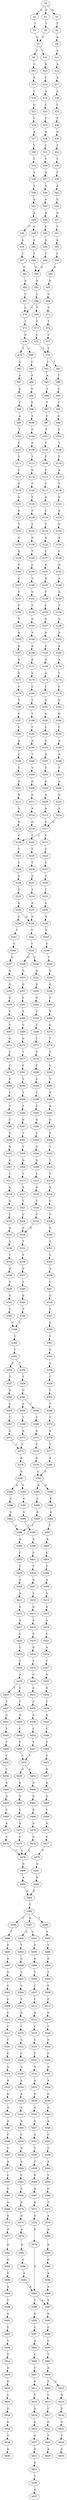 strict digraph  {
	S0 -> S1 [ label = G ];
	S0 -> S2 [ label = G ];
	S0 -> S3 [ label = G ];
	S1 -> S4 [ label = T ];
	S2 -> S5 [ label = T ];
	S3 -> S6 [ label = T ];
	S4 -> S7 [ label = C ];
	S5 -> S7 [ label = C ];
	S6 -> S8 [ label = A ];
	S7 -> S9 [ label = C ];
	S7 -> S10 [ label = T ];
	S8 -> S11 [ label = A ];
	S9 -> S12 [ label = C ];
	S10 -> S13 [ label = A ];
	S11 -> S14 [ label = A ];
	S12 -> S15 [ label = T ];
	S13 -> S16 [ label = T ];
	S14 -> S17 [ label = A ];
	S15 -> S18 [ label = C ];
	S16 -> S19 [ label = A ];
	S17 -> S20 [ label = A ];
	S18 -> S21 [ label = C ];
	S19 -> S22 [ label = C ];
	S20 -> S23 [ label = C ];
	S21 -> S24 [ label = C ];
	S22 -> S25 [ label = C ];
	S23 -> S26 [ label = T ];
	S24 -> S27 [ label = A ];
	S25 -> S28 [ label = A ];
	S26 -> S29 [ label = A ];
	S27 -> S30 [ label = T ];
	S28 -> S31 [ label = C ];
	S29 -> S32 [ label = T ];
	S30 -> S33 [ label = T ];
	S31 -> S34 [ label = T ];
	S32 -> S35 [ label = T ];
	S33 -> S36 [ label = G ];
	S34 -> S37 [ label = G ];
	S35 -> S38 [ label = T ];
	S36 -> S39 [ label = T ];
	S37 -> S40 [ label = C ];
	S38 -> S41 [ label = A ];
	S39 -> S42 [ label = A ];
	S40 -> S43 [ label = A ];
	S41 -> S44 [ label = G ];
	S42 -> S45 [ label = A ];
	S43 -> S46 [ label = A ];
	S44 -> S47 [ label = G ];
	S45 -> S48 [ label = C ];
	S45 -> S49 [ label = T ];
	S46 -> S50 [ label = C ];
	S47 -> S51 [ label = T ];
	S48 -> S52 [ label = A ];
	S49 -> S53 [ label = A ];
	S50 -> S54 [ label = A ];
	S51 -> S55 [ label = A ];
	S52 -> S56 [ label = T ];
	S53 -> S57 [ label = T ];
	S54 -> S58 [ label = T ];
	S55 -> S59 [ label = C ];
	S56 -> S60 [ label = G ];
	S57 -> S61 [ label = G ];
	S58 -> S60 [ label = G ];
	S59 -> S62 [ label = A ];
	S60 -> S63 [ label = A ];
	S61 -> S64 [ label = A ];
	S62 -> S65 [ label = A ];
	S63 -> S66 [ label = C ];
	S64 -> S67 [ label = C ];
	S65 -> S68 [ label = C ];
	S66 -> S69 [ label = T ];
	S66 -> S70 [ label = C ];
	S67 -> S70 [ label = C ];
	S68 -> S71 [ label = T ];
	S69 -> S72 [ label = T ];
	S70 -> S73 [ label = T ];
	S71 -> S74 [ label = T ];
	S72 -> S75 [ label = C ];
	S73 -> S76 [ label = G ];
	S74 -> S77 [ label = C ];
	S75 -> S78 [ label = T ];
	S76 -> S79 [ label = T ];
	S76 -> S80 [ label = C ];
	S77 -> S78 [ label = T ];
	S78 -> S81 [ label = C ];
	S78 -> S82 [ label = T ];
	S79 -> S83 [ label = C ];
	S80 -> S84 [ label = C ];
	S81 -> S85 [ label = A ];
	S82 -> S86 [ label = T ];
	S83 -> S87 [ label = A ];
	S84 -> S88 [ label = A ];
	S85 -> S89 [ label = T ];
	S86 -> S90 [ label = C ];
	S87 -> S91 [ label = A ];
	S88 -> S92 [ label = T ];
	S89 -> S93 [ label = T ];
	S90 -> S94 [ label = T ];
	S91 -> S95 [ label = T ];
	S92 -> S96 [ label = T ];
	S93 -> S97 [ label = G ];
	S94 -> S98 [ label = G ];
	S95 -> S99 [ label = A ];
	S96 -> S100 [ label = A ];
	S97 -> S101 [ label = T ];
	S98 -> S102 [ label = T ];
	S99 -> S103 [ label = T ];
	S100 -> S104 [ label = C ];
	S101 -> S105 [ label = T ];
	S102 -> S106 [ label = T ];
	S103 -> S107 [ label = T ];
	S104 -> S108 [ label = T ];
	S105 -> S109 [ label = T ];
	S106 -> S110 [ label = T ];
	S107 -> S111 [ label = T ];
	S108 -> S112 [ label = T ];
	S109 -> S113 [ label = T ];
	S110 -> S114 [ label = A ];
	S111 -> S115 [ label = C ];
	S112 -> S116 [ label = G ];
	S113 -> S117 [ label = T ];
	S114 -> S118 [ label = T ];
	S115 -> S119 [ label = T ];
	S116 -> S120 [ label = T ];
	S117 -> S121 [ label = A ];
	S118 -> S122 [ label = G ];
	S119 -> S123 [ label = A ];
	S120 -> S124 [ label = T ];
	S121 -> S125 [ label = C ];
	S122 -> S126 [ label = A ];
	S123 -> S127 [ label = G ];
	S124 -> S128 [ label = T ];
	S125 -> S129 [ label = T ];
	S126 -> S130 [ label = G ];
	S127 -> S131 [ label = T ];
	S128 -> S132 [ label = T ];
	S129 -> S133 [ label = A ];
	S130 -> S134 [ label = A ];
	S131 -> S135 [ label = G ];
	S132 -> S136 [ label = G ];
	S133 -> S137 [ label = T ];
	S134 -> S138 [ label = C ];
	S135 -> S139 [ label = A ];
	S136 -> S140 [ label = T ];
	S137 -> S141 [ label = C ];
	S138 -> S142 [ label = G ];
	S139 -> S143 [ label = C ];
	S140 -> S144 [ label = C ];
	S141 -> S145 [ label = G ];
	S142 -> S146 [ label = A ];
	S143 -> S147 [ label = G ];
	S144 -> S148 [ label = G ];
	S145 -> S149 [ label = T ];
	S146 -> S150 [ label = A ];
	S147 -> S151 [ label = T ];
	S148 -> S152 [ label = G ];
	S149 -> S153 [ label = T ];
	S150 -> S154 [ label = T ];
	S151 -> S155 [ label = T ];
	S152 -> S156 [ label = T ];
	S153 -> S157 [ label = G ];
	S154 -> S158 [ label = G ];
	S155 -> S159 [ label = T ];
	S156 -> S160 [ label = G ];
	S157 -> S161 [ label = A ];
	S158 -> S162 [ label = A ];
	S159 -> S163 [ label = A ];
	S160 -> S164 [ label = A ];
	S161 -> S165 [ label = A ];
	S162 -> S166 [ label = A ];
	S163 -> S167 [ label = A ];
	S164 -> S168 [ label = A ];
	S165 -> S169 [ label = A ];
	S166 -> S170 [ label = A ];
	S167 -> S171 [ label = A ];
	S168 -> S172 [ label = A ];
	S169 -> S173 [ label = A ];
	S170 -> S174 [ label = T ];
	S171 -> S175 [ label = A ];
	S172 -> S176 [ label = C ];
	S173 -> S177 [ label = C ];
	S174 -> S178 [ label = C ];
	S175 -> S179 [ label = C ];
	S176 -> S180 [ label = C ];
	S177 -> S181 [ label = G ];
	S178 -> S182 [ label = G ];
	S179 -> S183 [ label = T ];
	S180 -> S184 [ label = T ];
	S181 -> S185 [ label = A ];
	S182 -> S186 [ label = G ];
	S183 -> S187 [ label = C ];
	S184 -> S188 [ label = T ];
	S185 -> S189 [ label = C ];
	S186 -> S190 [ label = C ];
	S187 -> S191 [ label = C ];
	S188 -> S192 [ label = C ];
	S189 -> S193 [ label = T ];
	S190 -> S194 [ label = A ];
	S191 -> S195 [ label = A ];
	S192 -> S196 [ label = A ];
	S193 -> S197 [ label = A ];
	S194 -> S198 [ label = A ];
	S195 -> S199 [ label = C ];
	S196 -> S200 [ label = T ];
	S197 -> S201 [ label = T ];
	S198 -> S202 [ label = T ];
	S199 -> S203 [ label = T ];
	S200 -> S204 [ label = T ];
	S201 -> S205 [ label = A ];
	S202 -> S206 [ label = A ];
	S203 -> S207 [ label = A ];
	S204 -> S208 [ label = G ];
	S205 -> S209 [ label = G ];
	S206 -> S210 [ label = G ];
	S207 -> S211 [ label = G ];
	S208 -> S212 [ label = G ];
	S209 -> S213 [ label = A ];
	S210 -> S214 [ label = A ];
	S211 -> S215 [ label = A ];
	S212 -> S216 [ label = A ];
	S213 -> S217 [ label = G ];
	S214 -> S217 [ label = G ];
	S215 -> S218 [ label = G ];
	S216 -> S219 [ label = G ];
	S217 -> S220 [ label = C ];
	S217 -> S221 [ label = C ];
	S218 -> S220 [ label = C ];
	S219 -> S222 [ label = T ];
	S220 -> S223 [ label = T ];
	S221 -> S224 [ label = C ];
	S222 -> S225 [ label = T ];
	S223 -> S226 [ label = T ];
	S224 -> S227 [ label = G ];
	S225 -> S228 [ label = T ];
	S226 -> S229 [ label = G ];
	S227 -> S230 [ label = T ];
	S228 -> S231 [ label = G ];
	S229 -> S232 [ label = T ];
	S230 -> S233 [ label = T ];
	S231 -> S234 [ label = T ];
	S232 -> S235 [ label = A ];
	S233 -> S236 [ label = G ];
	S234 -> S237 [ label = A ];
	S235 -> S238 [ label = C ];
	S235 -> S239 [ label = G ];
	S236 -> S240 [ label = G ];
	S237 -> S239 [ label = G ];
	S238 -> S241 [ label = T ];
	S239 -> S242 [ label = T ];
	S240 -> S243 [ label = T ];
	S241 -> S244 [ label = C ];
	S242 -> S245 [ label = T ];
	S243 -> S246 [ label = C ];
	S244 -> S247 [ label = G ];
	S245 -> S248 [ label = C ];
	S245 -> S249 [ label = G ];
	S246 -> S250 [ label = T ];
	S247 -> S251 [ label = G ];
	S248 -> S252 [ label = G ];
	S249 -> S253 [ label = G ];
	S250 -> S254 [ label = G ];
	S251 -> S255 [ label = G ];
	S252 -> S256 [ label = G ];
	S253 -> S257 [ label = G ];
	S254 -> S258 [ label = G ];
	S255 -> S259 [ label = G ];
	S256 -> S260 [ label = G ];
	S257 -> S261 [ label = C ];
	S258 -> S262 [ label = T ];
	S259 -> S263 [ label = T ];
	S260 -> S264 [ label = T ];
	S261 -> S265 [ label = T ];
	S262 -> S266 [ label = T ];
	S263 -> S267 [ label = C ];
	S264 -> S268 [ label = C ];
	S265 -> S269 [ label = C ];
	S266 -> S270 [ label = C ];
	S267 -> S271 [ label = G ];
	S268 -> S272 [ label = C ];
	S269 -> S273 [ label = G ];
	S270 -> S274 [ label = T ];
	S271 -> S275 [ label = T ];
	S272 -> S276 [ label = T ];
	S273 -> S277 [ label = T ];
	S274 -> S278 [ label = T ];
	S275 -> S279 [ label = C ];
	S276 -> S280 [ label = C ];
	S277 -> S281 [ label = C ];
	S278 -> S282 [ label = G ];
	S279 -> S283 [ label = C ];
	S280 -> S284 [ label = C ];
	S281 -> S285 [ label = T ];
	S282 -> S286 [ label = T ];
	S283 -> S287 [ label = T ];
	S284 -> S288 [ label = T ];
	S285 -> S289 [ label = T ];
	S286 -> S290 [ label = T ];
	S287 -> S291 [ label = T ];
	S288 -> S292 [ label = T ];
	S289 -> S293 [ label = T ];
	S290 -> S294 [ label = A ];
	S291 -> S295 [ label = C ];
	S292 -> S296 [ label = G ];
	S293 -> S297 [ label = G ];
	S294 -> S298 [ label = G ];
	S295 -> S299 [ label = T ];
	S296 -> S300 [ label = T ];
	S297 -> S301 [ label = T ];
	S298 -> S302 [ label = T ];
	S299 -> S303 [ label = G ];
	S300 -> S304 [ label = G ];
	S301 -> S305 [ label = T ];
	S302 -> S306 [ label = T ];
	S303 -> S307 [ label = G ];
	S304 -> S308 [ label = G ];
	S305 -> S309 [ label = G ];
	S306 -> S310 [ label = T ];
	S307 -> S311 [ label = T ];
	S308 -> S312 [ label = T ];
	S309 -> S313 [ label = T ];
	S310 -> S314 [ label = T ];
	S311 -> S315 [ label = A ];
	S312 -> S316 [ label = A ];
	S313 -> S317 [ label = A ];
	S314 -> S318 [ label = A ];
	S315 -> S319 [ label = G ];
	S316 -> S320 [ label = T ];
	S317 -> S321 [ label = T ];
	S318 -> S322 [ label = C ];
	S319 -> S323 [ label = C ];
	S320 -> S324 [ label = C ];
	S321 -> S325 [ label = C ];
	S322 -> S326 [ label = C ];
	S323 -> S327 [ label = G ];
	S324 -> S328 [ label = G ];
	S325 -> S328 [ label = G ];
	S326 -> S329 [ label = G ];
	S327 -> S330 [ label = G ];
	S328 -> S331 [ label = T ];
	S329 -> S332 [ label = T ];
	S330 -> S333 [ label = T ];
	S331 -> S334 [ label = T ];
	S332 -> S335 [ label = T ];
	S333 -> S336 [ label = G ];
	S334 -> S337 [ label = G ];
	S335 -> S338 [ label = A ];
	S336 -> S339 [ label = T ];
	S337 -> S340 [ label = T ];
	S338 -> S341 [ label = C ];
	S339 -> S342 [ label = G ];
	S340 -> S343 [ label = G ];
	S341 -> S344 [ label = G ];
	S342 -> S345 [ label = T ];
	S343 -> S346 [ label = T ];
	S344 -> S347 [ label = T ];
	S345 -> S348 [ label = C ];
	S346 -> S348 [ label = C ];
	S347 -> S349 [ label = G ];
	S348 -> S350 [ label = C ];
	S349 -> S351 [ label = C ];
	S350 -> S352 [ label = T ];
	S351 -> S353 [ label = G ];
	S352 -> S354 [ label = C ];
	S352 -> S355 [ label = T ];
	S353 -> S356 [ label = G ];
	S354 -> S357 [ label = T ];
	S355 -> S358 [ label = T ];
	S356 -> S359 [ label = T ];
	S357 -> S360 [ label = G ];
	S358 -> S361 [ label = G ];
	S359 -> S362 [ label = T ];
	S360 -> S363 [ label = C ];
	S361 -> S364 [ label = T ];
	S361 -> S365 [ label = C ];
	S362 -> S366 [ label = T ];
	S363 -> S367 [ label = T ];
	S364 -> S368 [ label = T ];
	S365 -> S369 [ label = T ];
	S366 -> S370 [ label = T ];
	S367 -> S371 [ label = A ];
	S368 -> S372 [ label = A ];
	S369 -> S373 [ label = A ];
	S370 -> S374 [ label = A ];
	S371 -> S375 [ label = C ];
	S372 -> S376 [ label = T ];
	S373 -> S375 [ label = C ];
	S374 -> S377 [ label = T ];
	S375 -> S378 [ label = A ];
	S376 -> S379 [ label = A ];
	S377 -> S380 [ label = A ];
	S378 -> S381 [ label = G ];
	S379 -> S382 [ label = G ];
	S380 -> S382 [ label = G ];
	S381 -> S383 [ label = G ];
	S381 -> S384 [ label = A ];
	S382 -> S385 [ label = A ];
	S382 -> S386 [ label = G ];
	S383 -> S387 [ label = C ];
	S384 -> S388 [ label = C ];
	S385 -> S389 [ label = C ];
	S386 -> S390 [ label = C ];
	S387 -> S391 [ label = G ];
	S388 -> S392 [ label = G ];
	S389 -> S393 [ label = G ];
	S390 -> S394 [ label = G ];
	S391 -> S395 [ label = C ];
	S392 -> S396 [ label = T ];
	S393 -> S396 [ label = T ];
	S394 -> S397 [ label = T ];
	S395 -> S398 [ label = A ];
	S396 -> S399 [ label = A ];
	S397 -> S400 [ label = A ];
	S398 -> S401 [ label = C ];
	S399 -> S402 [ label = C ];
	S400 -> S403 [ label = C ];
	S401 -> S404 [ label = T ];
	S402 -> S405 [ label = C ];
	S403 -> S406 [ label = T ];
	S404 -> S407 [ label = A ];
	S405 -> S408 [ label = A ];
	S406 -> S409 [ label = A ];
	S407 -> S410 [ label = A ];
	S408 -> S411 [ label = A ];
	S409 -> S412 [ label = A ];
	S410 -> S413 [ label = G ];
	S411 -> S414 [ label = G ];
	S412 -> S415 [ label = A ];
	S413 -> S416 [ label = A ];
	S414 -> S417 [ label = A ];
	S415 -> S418 [ label = A ];
	S416 -> S419 [ label = C ];
	S417 -> S420 [ label = C ];
	S418 -> S421 [ label = C ];
	S419 -> S422 [ label = G ];
	S420 -> S423 [ label = C ];
	S421 -> S424 [ label = A ];
	S422 -> S425 [ label = T ];
	S423 -> S426 [ label = T ];
	S424 -> S427 [ label = T ];
	S425 -> S428 [ label = C ];
	S426 -> S429 [ label = A ];
	S427 -> S430 [ label = A ];
	S428 -> S431 [ label = C ];
	S429 -> S432 [ label = C ];
	S429 -> S433 [ label = T ];
	S430 -> S434 [ label = G ];
	S431 -> S435 [ label = T ];
	S432 -> S436 [ label = T ];
	S433 -> S437 [ label = T ];
	S434 -> S438 [ label = T ];
	S435 -> S439 [ label = A ];
	S436 -> S440 [ label = A ];
	S437 -> S441 [ label = G ];
	S438 -> S442 [ label = G ];
	S439 -> S443 [ label = C ];
	S440 -> S444 [ label = C ];
	S441 -> S445 [ label = T ];
	S442 -> S446 [ label = T ];
	S443 -> S447 [ label = T ];
	S444 -> S448 [ label = T ];
	S445 -> S449 [ label = T ];
	S446 -> S450 [ label = T ];
	S447 -> S451 [ label = T ];
	S448 -> S451 [ label = T ];
	S449 -> S452 [ label = T ];
	S450 -> S453 [ label = T ];
	S451 -> S454 [ label = A ];
	S451 -> S455 [ label = G ];
	S452 -> S456 [ label = C ];
	S453 -> S457 [ label = A ];
	S454 -> S458 [ label = A ];
	S455 -> S459 [ label = A ];
	S456 -> S460 [ label = A ];
	S457 -> S461 [ label = A ];
	S458 -> S462 [ label = G ];
	S459 -> S463 [ label = G ];
	S460 -> S464 [ label = G ];
	S461 -> S465 [ label = G ];
	S462 -> S466 [ label = C ];
	S463 -> S467 [ label = C ];
	S464 -> S468 [ label = C ];
	S465 -> S469 [ label = T ];
	S466 -> S470 [ label = A ];
	S467 -> S471 [ label = A ];
	S468 -> S472 [ label = A ];
	S469 -> S473 [ label = A ];
	S470 -> S474 [ label = C ];
	S471 -> S475 [ label = C ];
	S472 -> S476 [ label = C ];
	S473 -> S477 [ label = C ];
	S474 -> S478 [ label = C ];
	S475 -> S478 [ label = C ];
	S476 -> S478 [ label = C ];
	S477 -> S479 [ label = C ];
	S478 -> S480 [ label = G ];
	S479 -> S481 [ label = G ];
	S480 -> S482 [ label = A ];
	S481 -> S483 [ label = A ];
	S482 -> S484 [ label = G ];
	S483 -> S484 [ label = G ];
	S484 -> S485 [ label = T ];
	S485 -> S486 [ label = C ];
	S485 -> S487 [ label = A ];
	S485 -> S488 [ label = T ];
	S486 -> S489 [ label = C ];
	S487 -> S490 [ label = G ];
	S487 -> S491 [ label = C ];
	S488 -> S492 [ label = C ];
	S489 -> S493 [ label = T ];
	S490 -> S494 [ label = T ];
	S491 -> S495 [ label = T ];
	S492 -> S496 [ label = T ];
	S493 -> S497 [ label = A ];
	S494 -> S498 [ label = G ];
	S495 -> S499 [ label = A ];
	S496 -> S500 [ label = G ];
	S497 -> S501 [ label = G ];
	S498 -> S502 [ label = C ];
	S499 -> S503 [ label = T ];
	S500 -> S504 [ label = T ];
	S501 -> S505 [ label = C ];
	S502 -> S506 [ label = C ];
	S503 -> S507 [ label = C ];
	S504 -> S508 [ label = C ];
	S505 -> S509 [ label = C ];
	S506 -> S510 [ label = C ];
	S507 -> S511 [ label = C ];
	S508 -> S512 [ label = C ];
	S509 -> S513 [ label = C ];
	S510 -> S514 [ label = A ];
	S511 -> S515 [ label = A ];
	S512 -> S516 [ label = G ];
	S513 -> S517 [ label = C ];
	S514 -> S518 [ label = C ];
	S515 -> S519 [ label = C ];
	S516 -> S520 [ label = C ];
	S517 -> S521 [ label = C ];
	S518 -> S522 [ label = C ];
	S519 -> S523 [ label = C ];
	S520 -> S524 [ label = C ];
	S521 -> S525 [ label = C ];
	S522 -> S526 [ label = C ];
	S523 -> S527 [ label = T ];
	S524 -> S528 [ label = C ];
	S525 -> S529 [ label = G ];
	S526 -> S530 [ label = A ];
	S527 -> S531 [ label = G ];
	S528 -> S532 [ label = A ];
	S529 -> S533 [ label = A ];
	S530 -> S534 [ label = A ];
	S531 -> S535 [ label = A ];
	S532 -> S536 [ label = A ];
	S533 -> S537 [ label = G ];
	S534 -> S538 [ label = A ];
	S535 -> S539 [ label = G ];
	S536 -> S540 [ label = G ];
	S537 -> S541 [ label = A ];
	S538 -> S542 [ label = A ];
	S539 -> S543 [ label = A ];
	S540 -> S544 [ label = A ];
	S541 -> S545 [ label = A ];
	S542 -> S546 [ label = A ];
	S543 -> S547 [ label = A ];
	S544 -> S548 [ label = A ];
	S545 -> S549 [ label = C ];
	S546 -> S550 [ label = C ];
	S547 -> S551 [ label = A ];
	S548 -> S552 [ label = C ];
	S549 -> S553 [ label = C ];
	S550 -> S554 [ label = A ];
	S551 -> S555 [ label = C ];
	S552 -> S556 [ label = G ];
	S553 -> S557 [ label = A ];
	S554 -> S558 [ label = A ];
	S555 -> S559 [ label = C ];
	S556 -> S560 [ label = A ];
	S557 -> S561 [ label = C ];
	S558 -> S562 [ label = C ];
	S559 -> S563 [ label = G ];
	S560 -> S564 [ label = T ];
	S561 -> S565 [ label = G ];
	S562 -> S566 [ label = C ];
	S563 -> S567 [ label = A ];
	S564 -> S568 [ label = C ];
	S565 -> S569 [ label = A ];
	S566 -> S570 [ label = A ];
	S567 -> S571 [ label = A ];
	S568 -> S572 [ label = T ];
	S569 -> S573 [ label = G ];
	S570 -> S574 [ label = G ];
	S571 -> S575 [ label = G ];
	S572 -> S576 [ label = A ];
	S573 -> S577 [ label = A ];
	S574 -> S578 [ label = A ];
	S575 -> S579 [ label = A ];
	S576 -> S580 [ label = A ];
	S577 -> S581 [ label = A ];
	S578 -> S582 [ label = A ];
	S579 -> S583 [ label = A ];
	S580 -> S584 [ label = A ];
	S581 -> S585 [ label = G ];
	S582 -> S586 [ label = G ];
	S583 -> S587 [ label = A ];
	S583 -> S588 [ label = T ];
	S584 -> S589 [ label = G ];
	S585 -> S590 [ label = G ];
	S586 -> S591 [ label = A ];
	S587 -> S592 [ label = G ];
	S588 -> S593 [ label = G ];
	S589 -> S594 [ label = A ];
	S590 -> S595 [ label = A ];
	S591 -> S583 [ label = A ];
	S592 -> S596 [ label = C ];
	S593 -> S597 [ label = C ];
	S594 -> S598 [ label = A ];
	S595 -> S599 [ label = C ];
	S596 -> S600 [ label = C ];
	S597 -> S601 [ label = A ];
	S598 -> S587 [ label = A ];
	S599 -> S602 [ label = G ];
	S600 -> S603 [ label = T ];
	S601 -> S604 [ label = C ];
	S602 -> S605 [ label = C ];
	S603 -> S606 [ label = A ];
	S604 -> S607 [ label = C ];
	S605 -> S608 [ label = T ];
	S606 -> S609 [ label = T ];
	S606 -> S610 [ label = C ];
	S607 -> S611 [ label = G ];
	S608 -> S612 [ label = T ];
	S609 -> S613 [ label = C ];
	S610 -> S614 [ label = G ];
	S611 -> S615 [ label = T ];
	S612 -> S616 [ label = A ];
	S613 -> S617 [ label = C ];
	S614 -> S618 [ label = G ];
	S615 -> S619 [ label = A ];
	S616 -> S620 [ label = G ];
	S617 -> S621 [ label = G ];
	S618 -> S622 [ label = G ];
	S619 -> S623 [ label = A ];
	S620 -> S624 [ label = C ];
	S621 -> S625 [ label = T ];
	S622 -> S626 [ label = T ];
	S623 -> S627 [ label = G ];
	S624 -> S628 [ label = G ];
	S625 -> S629 [ label = A ];
	S626 -> S630 [ label = A ];
	S627 -> S631 [ label = G ];
	S628 -> S632 [ label = G ];
	S631 -> S633 [ label = G ];
	S632 -> S634 [ label = T ];
	S633 -> S635 [ label = T ];
	S634 -> S636 [ label = A ];
	S635 -> S637 [ label = A ];
}
